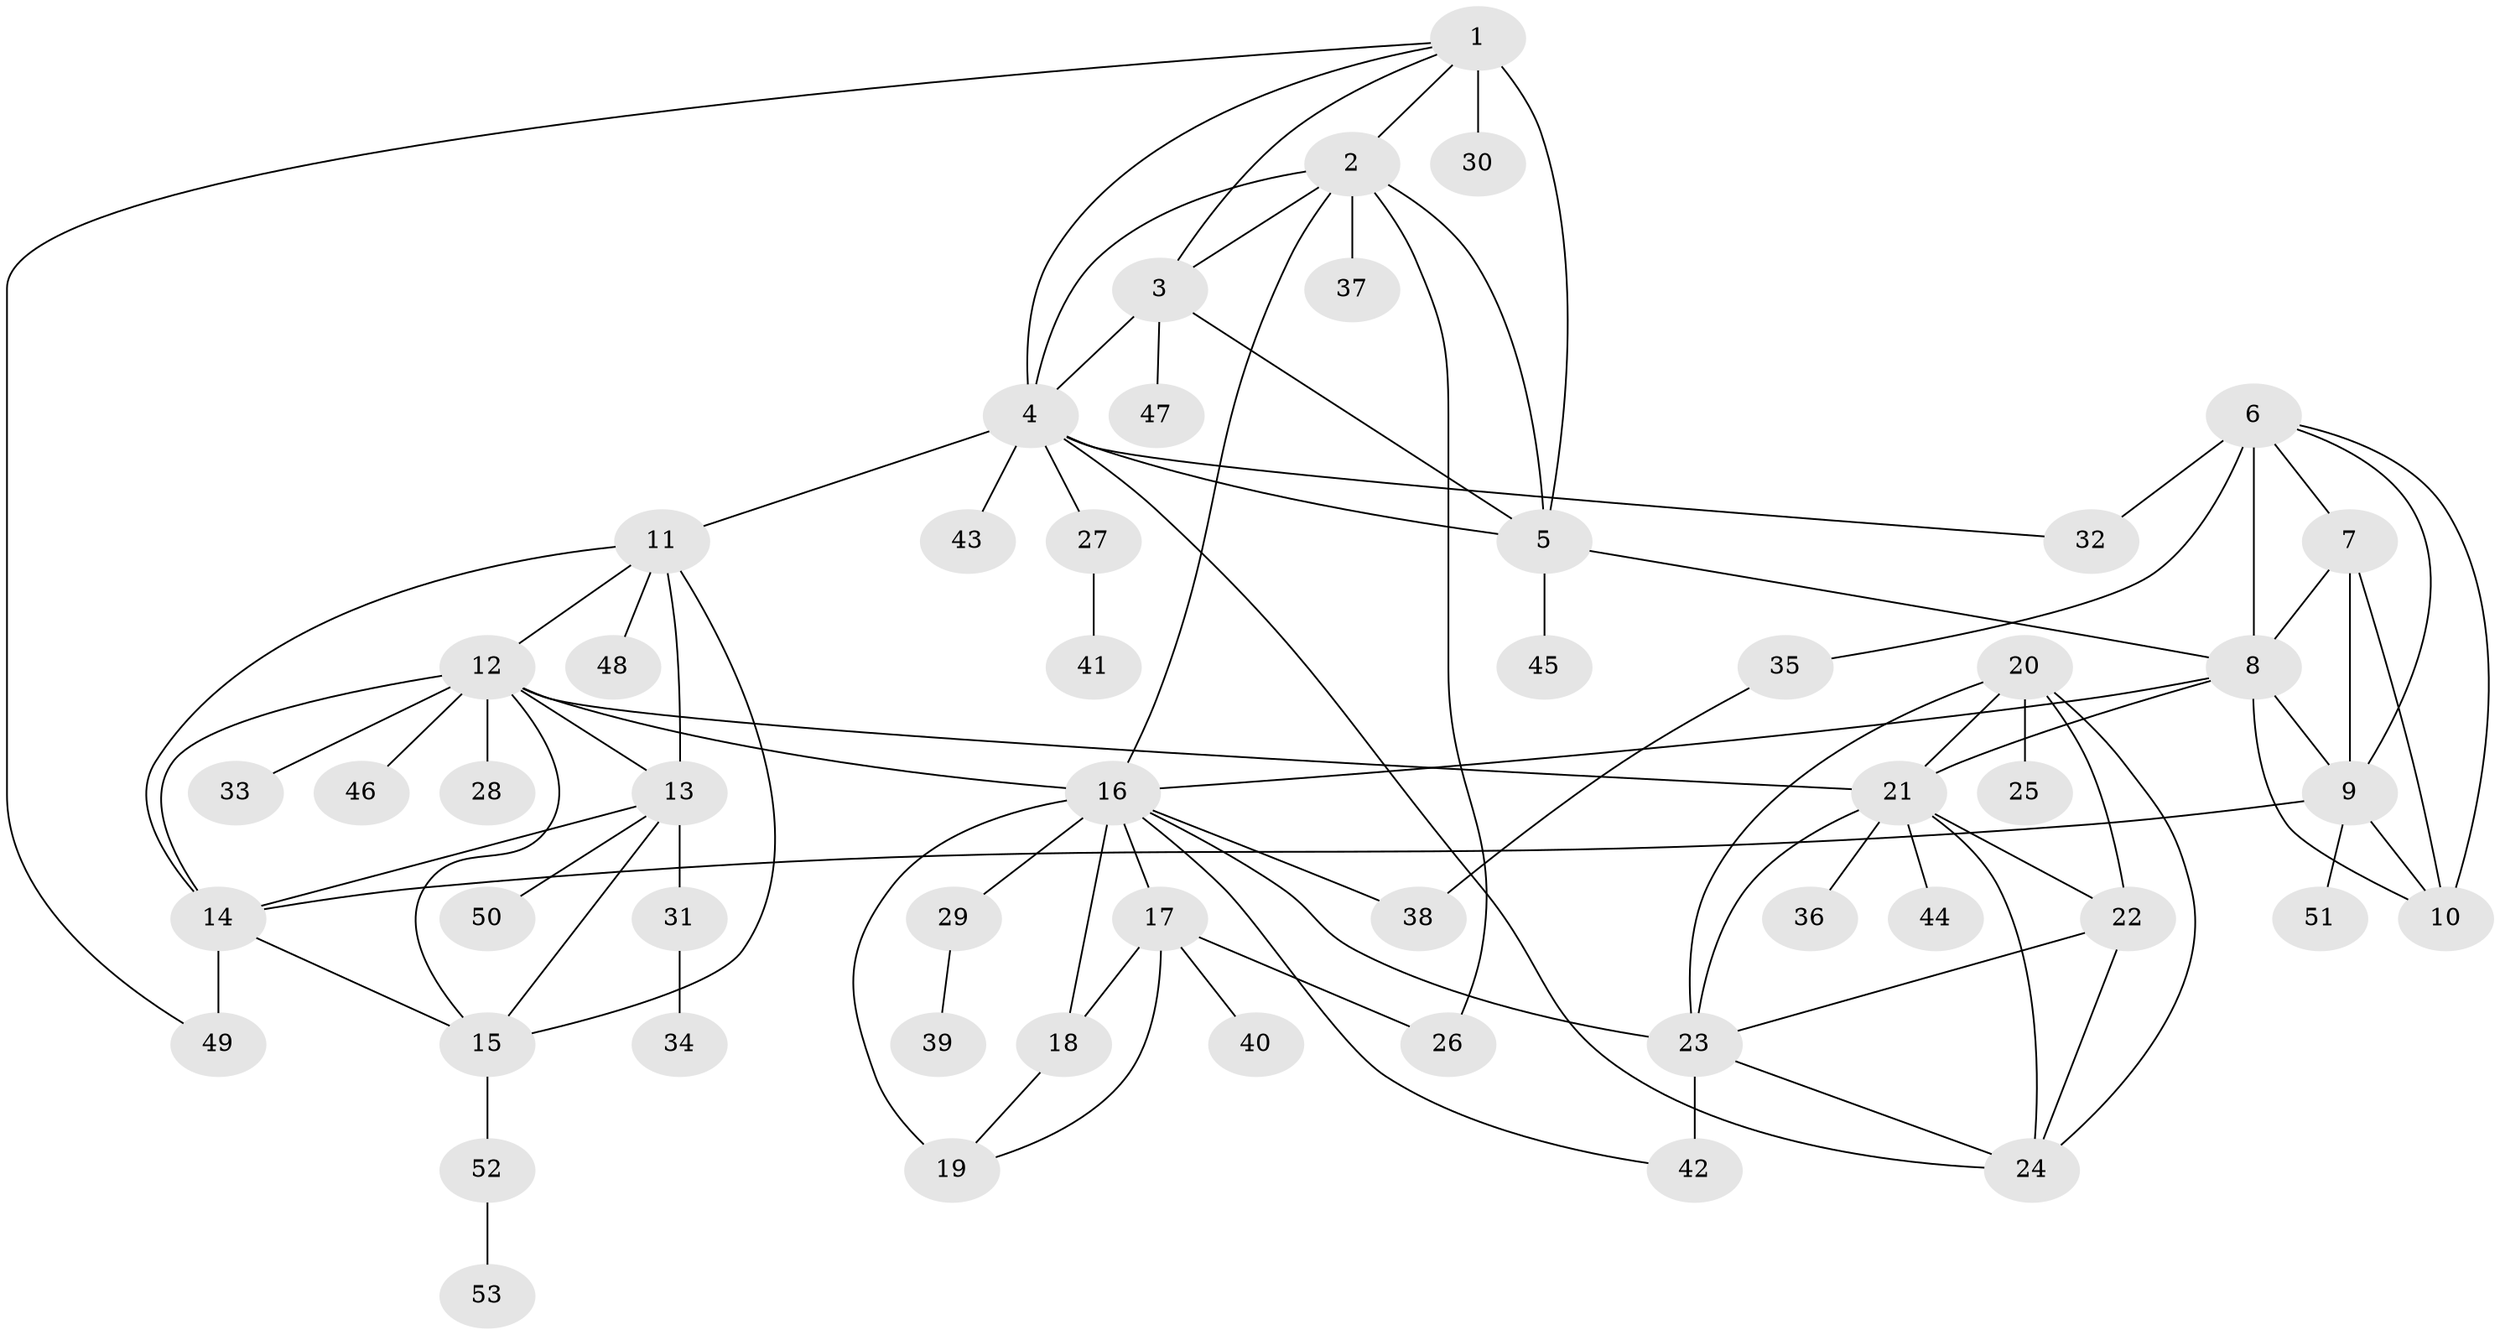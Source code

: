 // original degree distribution, {10: 0.03773584905660377, 11: 0.018867924528301886, 7: 0.08490566037735849, 8: 0.04716981132075472, 5: 0.02830188679245283, 6: 0.018867924528301886, 1: 0.5943396226415094, 3: 0.04716981132075472, 2: 0.12264150943396226}
// Generated by graph-tools (version 1.1) at 2025/37/03/09/25 02:37:17]
// undirected, 53 vertices, 90 edges
graph export_dot {
graph [start="1"]
  node [color=gray90,style=filled];
  1;
  2;
  3;
  4;
  5;
  6;
  7;
  8;
  9;
  10;
  11;
  12;
  13;
  14;
  15;
  16;
  17;
  18;
  19;
  20;
  21;
  22;
  23;
  24;
  25;
  26;
  27;
  28;
  29;
  30;
  31;
  32;
  33;
  34;
  35;
  36;
  37;
  38;
  39;
  40;
  41;
  42;
  43;
  44;
  45;
  46;
  47;
  48;
  49;
  50;
  51;
  52;
  53;
  1 -- 2 [weight=1.0];
  1 -- 3 [weight=1.0];
  1 -- 4 [weight=1.0];
  1 -- 5 [weight=1.0];
  1 -- 30 [weight=4.0];
  1 -- 49 [weight=1.0];
  2 -- 3 [weight=1.0];
  2 -- 4 [weight=1.0];
  2 -- 5 [weight=1.0];
  2 -- 16 [weight=1.0];
  2 -- 26 [weight=1.0];
  2 -- 37 [weight=4.0];
  3 -- 4 [weight=1.0];
  3 -- 5 [weight=1.0];
  3 -- 47 [weight=2.0];
  4 -- 5 [weight=1.0];
  4 -- 11 [weight=1.0];
  4 -- 24 [weight=1.0];
  4 -- 27 [weight=1.0];
  4 -- 32 [weight=1.0];
  4 -- 43 [weight=1.0];
  5 -- 8 [weight=1.0];
  5 -- 45 [weight=1.0];
  6 -- 7 [weight=1.0];
  6 -- 8 [weight=1.0];
  6 -- 9 [weight=1.0];
  6 -- 10 [weight=1.0];
  6 -- 32 [weight=2.0];
  6 -- 35 [weight=1.0];
  7 -- 8 [weight=1.0];
  7 -- 9 [weight=1.0];
  7 -- 10 [weight=1.0];
  8 -- 9 [weight=1.0];
  8 -- 10 [weight=3.0];
  8 -- 16 [weight=1.0];
  8 -- 21 [weight=2.0];
  9 -- 10 [weight=1.0];
  9 -- 14 [weight=1.0];
  9 -- 51 [weight=2.0];
  11 -- 12 [weight=1.0];
  11 -- 13 [weight=1.0];
  11 -- 14 [weight=1.0];
  11 -- 15 [weight=1.0];
  11 -- 48 [weight=1.0];
  12 -- 13 [weight=1.0];
  12 -- 14 [weight=1.0];
  12 -- 15 [weight=1.0];
  12 -- 16 [weight=1.0];
  12 -- 21 [weight=1.0];
  12 -- 28 [weight=1.0];
  12 -- 33 [weight=1.0];
  12 -- 46 [weight=1.0];
  13 -- 14 [weight=1.0];
  13 -- 15 [weight=1.0];
  13 -- 31 [weight=1.0];
  13 -- 50 [weight=1.0];
  14 -- 15 [weight=1.0];
  14 -- 49 [weight=2.0];
  15 -- 52 [weight=2.0];
  16 -- 17 [weight=2.0];
  16 -- 18 [weight=3.0];
  16 -- 19 [weight=2.0];
  16 -- 23 [weight=1.0];
  16 -- 29 [weight=1.0];
  16 -- 38 [weight=1.0];
  16 -- 42 [weight=1.0];
  17 -- 18 [weight=1.0];
  17 -- 19 [weight=1.0];
  17 -- 26 [weight=5.0];
  17 -- 40 [weight=1.0];
  18 -- 19 [weight=1.0];
  20 -- 21 [weight=1.0];
  20 -- 22 [weight=1.0];
  20 -- 23 [weight=1.0];
  20 -- 24 [weight=1.0];
  20 -- 25 [weight=2.0];
  21 -- 22 [weight=1.0];
  21 -- 23 [weight=1.0];
  21 -- 24 [weight=1.0];
  21 -- 36 [weight=1.0];
  21 -- 44 [weight=1.0];
  22 -- 23 [weight=1.0];
  22 -- 24 [weight=1.0];
  23 -- 24 [weight=1.0];
  23 -- 42 [weight=2.0];
  27 -- 41 [weight=1.0];
  29 -- 39 [weight=1.0];
  31 -- 34 [weight=1.0];
  35 -- 38 [weight=1.0];
  52 -- 53 [weight=1.0];
}
